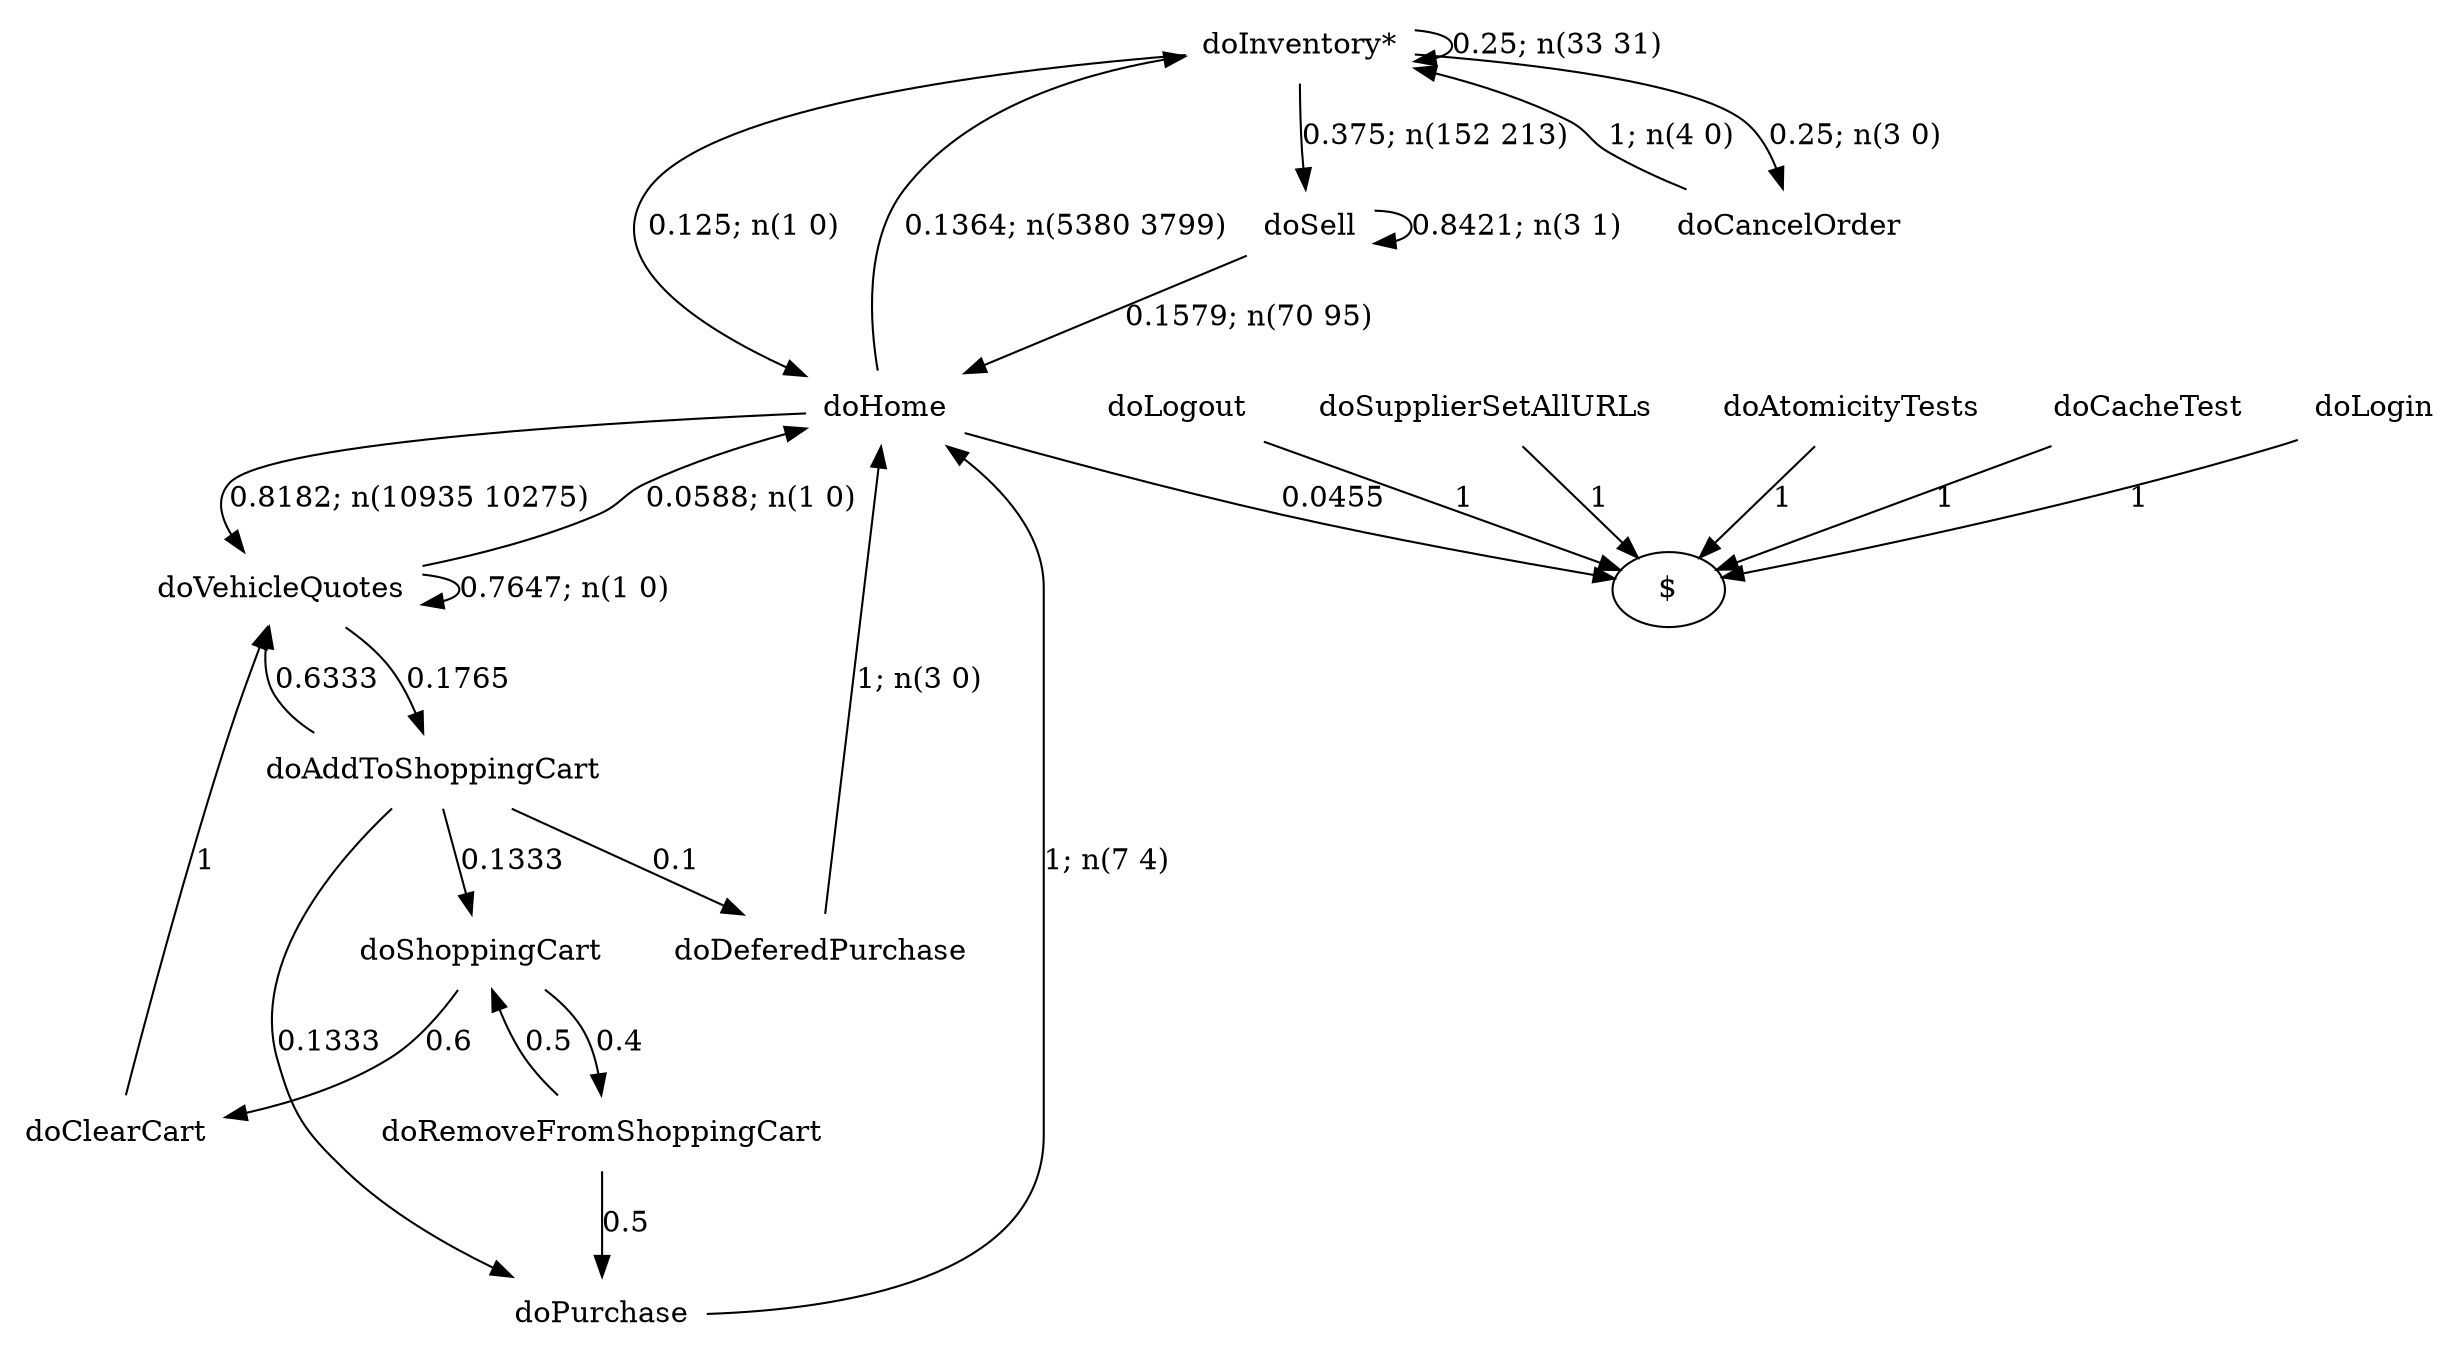 digraph G {"doInventory*" [label="doInventory*",shape=none];"doSupplierSetAllURLs" [label="doSupplierSetAllURLs",shape=none];"doAtomicityTests" [label="doAtomicityTests",shape=none];"doCacheTest" [label="doCacheTest",shape=none];"doLogin" [label="doLogin",shape=none];"doVehicleQuotes" [label="doVehicleQuotes",shape=none];"doAddToShoppingCart" [label="doAddToShoppingCart",shape=none];"doDeferedPurchase" [label="doDeferedPurchase",shape=none];"doHome" [label="doHome",shape=none];"doShoppingCart" [label="doShoppingCart",shape=none];"doClearCart" [label="doClearCart",shape=none];"doPurchase" [label="doPurchase",shape=none];"doSell" [label="doSell",shape=none];"doLogout" [label="doLogout",shape=none];"doCancelOrder" [label="doCancelOrder",shape=none];"doRemoveFromShoppingCart" [label="doRemoveFromShoppingCart",shape=none];"doInventory*"->"doInventory*" [style=solid,label="0.25; n(33 31)"];"doInventory*"->"doHome" [style=solid,label="0.125; n(1 0)"];"doInventory*"->"doSell" [style=solid,label="0.375; n(152 213)"];"doInventory*"->"doCancelOrder" [style=solid,label="0.25; n(3 0)"];"doSupplierSetAllURLs"->"$" [style=solid,label="1"];"doAtomicityTests"->"$" [style=solid,label="1"];"doCacheTest"->"$" [style=solid,label="1"];"doLogin"->"$" [style=solid,label="1"];"doVehicleQuotes"->"doVehicleQuotes" [style=solid,label="0.7647; n(1 0)"];"doVehicleQuotes"->"doAddToShoppingCart" [style=solid,label="0.1765"];"doVehicleQuotes"->"doHome" [style=solid,label="0.0588; n(1 0)"];"doAddToShoppingCart"->"doVehicleQuotes" [style=solid,label="0.6333"];"doAddToShoppingCart"->"doDeferedPurchase" [style=solid,label="0.1"];"doAddToShoppingCart"->"doShoppingCart" [style=solid,label="0.1333"];"doAddToShoppingCart"->"doPurchase" [style=solid,label="0.1333"];"doDeferedPurchase"->"doHome" [style=solid,label="1; n(3 0)"];"doHome"->"doInventory*" [style=solid,label="0.1364; n(5380 3799)"];"doHome"->"doVehicleQuotes" [style=solid,label="0.8182; n(10935 10275)"];"doHome"->"$" [style=solid,label="0.0455"];"doShoppingCart"->"doClearCart" [style=solid,label="0.6"];"doShoppingCart"->"doRemoveFromShoppingCart" [style=solid,label="0.4"];"doClearCart"->"doVehicleQuotes" [style=solid,label="1"];"doPurchase"->"doHome" [style=solid,label="1; n(7 4)"];"doSell"->"doHome" [style=solid,label="0.1579; n(70 95)"];"doSell"->"doSell" [style=solid,label="0.8421; n(3 1)"];"doLogout"->"$" [style=solid,label="1"];"doCancelOrder"->"doInventory*" [style=solid,label="1; n(4 0)"];"doRemoveFromShoppingCart"->"doShoppingCart" [style=solid,label="0.5"];"doRemoveFromShoppingCart"->"doPurchase" [style=solid,label="0.5"];}